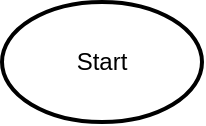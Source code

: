 <mxfile>
    <diagram id="BC3TwrCMmuUrh3UAVr00" name="Page-1">
        <mxGraphModel dx="594" dy="529" grid="1" gridSize="10" guides="1" tooltips="1" connect="1" arrows="1" fold="1" page="1" pageScale="1" pageWidth="827" pageHeight="1169" math="0" shadow="0">
            <root>
                <mxCell id="0"/>
                <mxCell id="1" parent="0"/>
                <mxCell id="19" value="Start" style="strokeWidth=2;html=1;shape=mxgraph.flowchart.start_1;whiteSpace=wrap;" vertex="1" parent="1">
                    <mxGeometry x="450" y="50" width="100" height="60" as="geometry"/>
                </mxCell>
            </root>
        </mxGraphModel>
    </diagram>
</mxfile>
